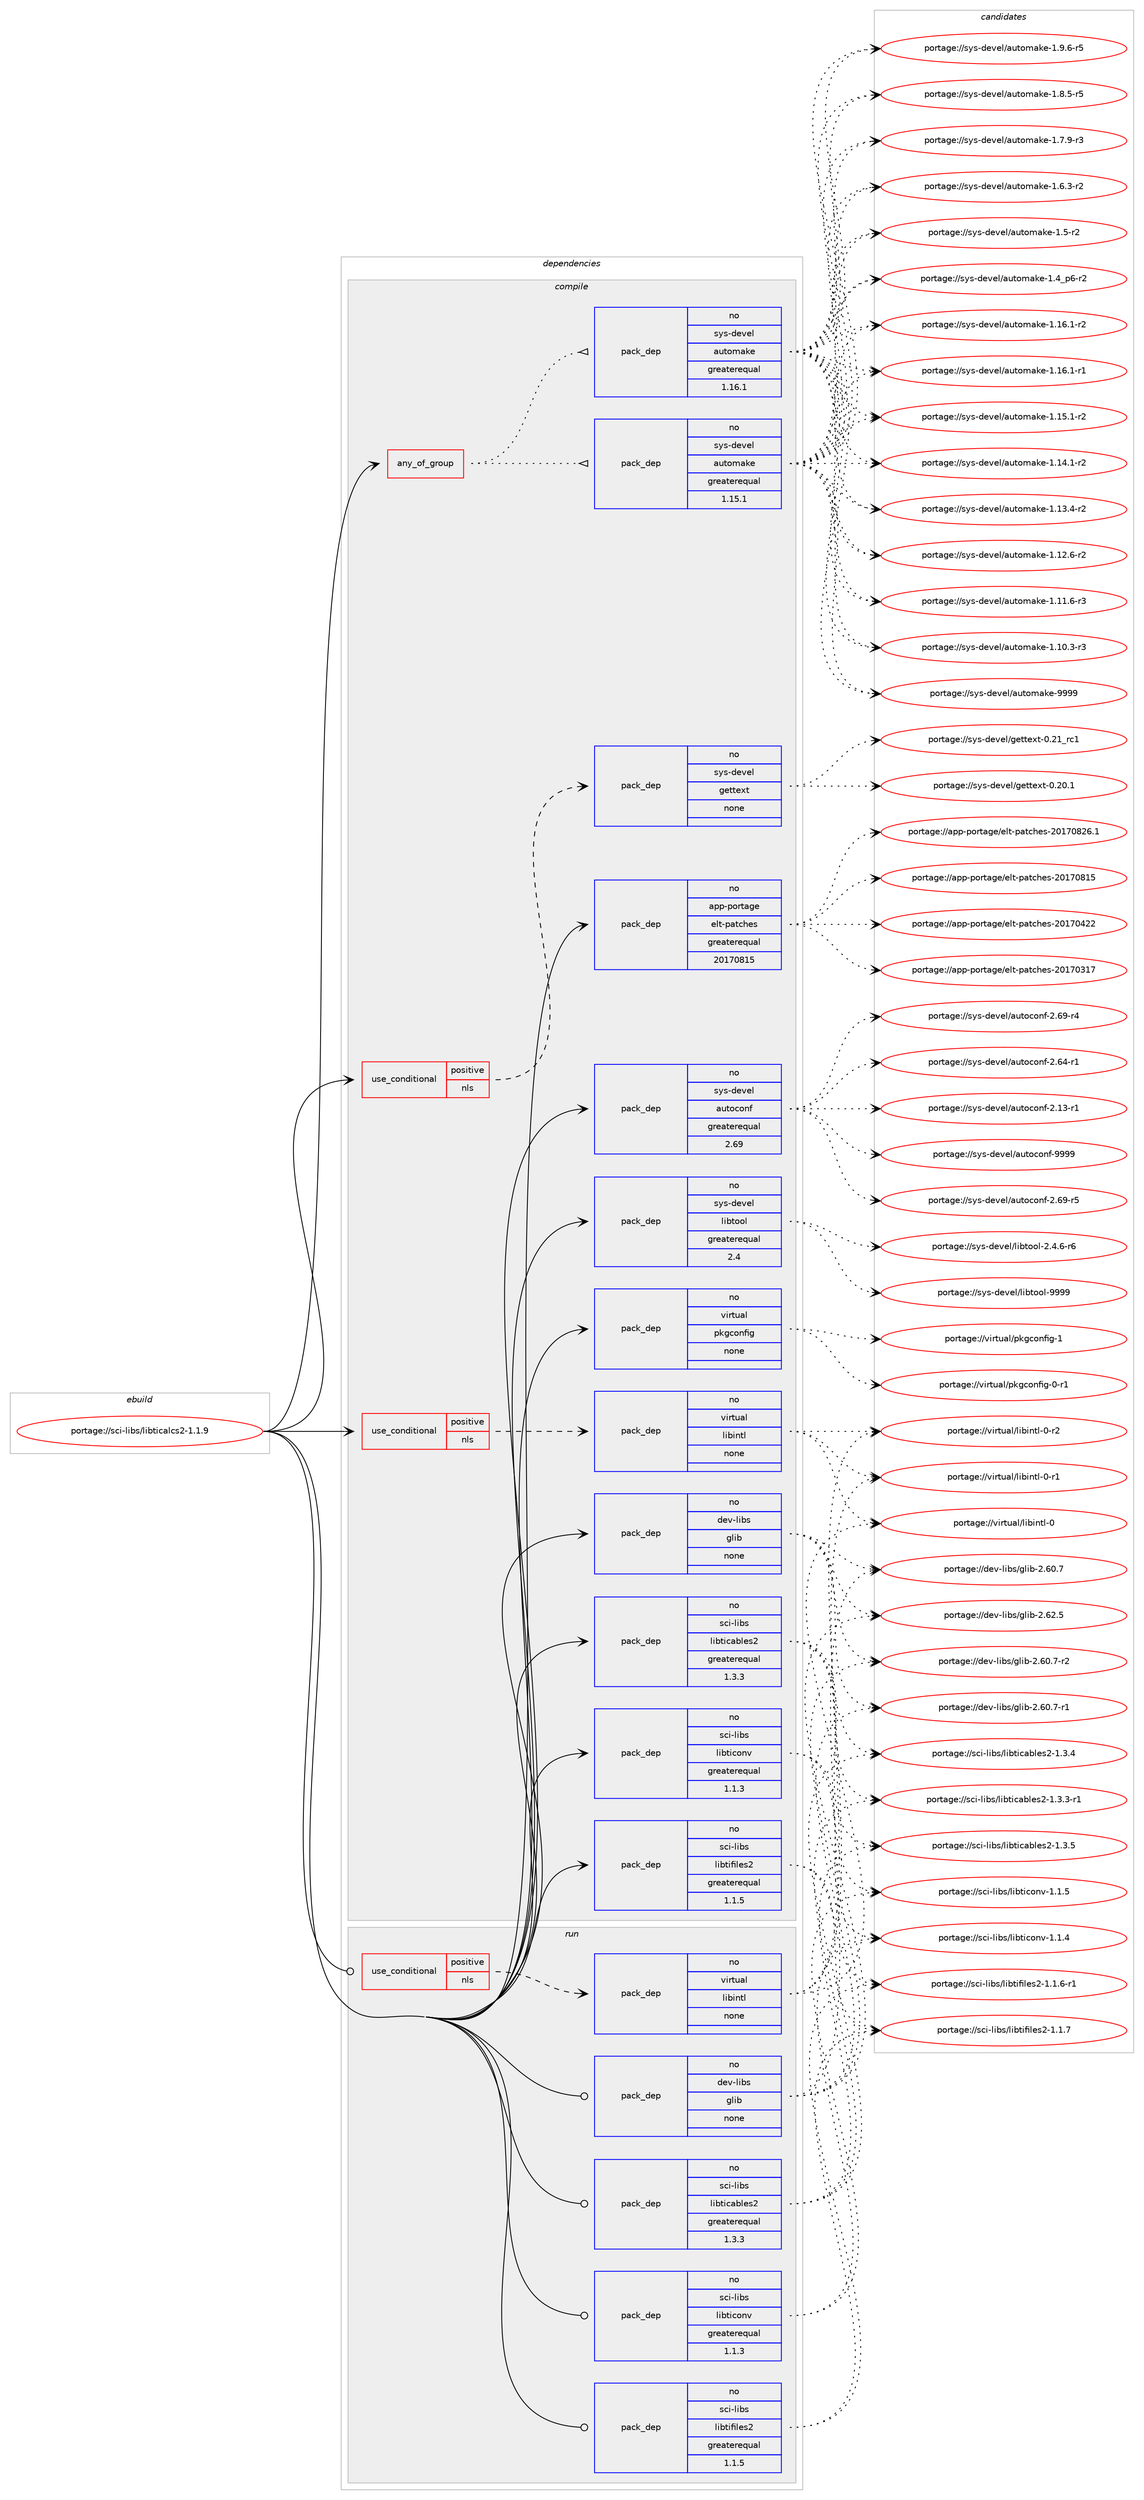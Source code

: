 digraph prolog {

# *************
# Graph options
# *************

newrank=true;
concentrate=true;
compound=true;
graph [rankdir=LR,fontname=Helvetica,fontsize=10,ranksep=1.5];#, ranksep=2.5, nodesep=0.2];
edge  [arrowhead=vee];
node  [fontname=Helvetica,fontsize=10];

# **********
# The ebuild
# **********

subgraph cluster_leftcol {
color=gray;
rank=same;
label=<<i>ebuild</i>>;
id [label="portage://sci-libs/libticalcs2-1.1.9", color=red, width=4, href="../sci-libs/libticalcs2-1.1.9.svg"];
}

# ****************
# The dependencies
# ****************

subgraph cluster_midcol {
color=gray;
label=<<i>dependencies</i>>;
subgraph cluster_compile {
fillcolor="#eeeeee";
style=filled;
label=<<i>compile</i>>;
subgraph any1094 {
dependency53297 [label=<<TABLE BORDER="0" CELLBORDER="1" CELLSPACING="0" CELLPADDING="4"><TR><TD CELLPADDING="10">any_of_group</TD></TR></TABLE>>, shape=none, color=red];subgraph pack40978 {
dependency53298 [label=<<TABLE BORDER="0" CELLBORDER="1" CELLSPACING="0" CELLPADDING="4" WIDTH="220"><TR><TD ROWSPAN="6" CELLPADDING="30">pack_dep</TD></TR><TR><TD WIDTH="110">no</TD></TR><TR><TD>sys-devel</TD></TR><TR><TD>automake</TD></TR><TR><TD>greaterequal</TD></TR><TR><TD>1.16.1</TD></TR></TABLE>>, shape=none, color=blue];
}
dependency53297:e -> dependency53298:w [weight=20,style="dotted",arrowhead="oinv"];
subgraph pack40979 {
dependency53299 [label=<<TABLE BORDER="0" CELLBORDER="1" CELLSPACING="0" CELLPADDING="4" WIDTH="220"><TR><TD ROWSPAN="6" CELLPADDING="30">pack_dep</TD></TR><TR><TD WIDTH="110">no</TD></TR><TR><TD>sys-devel</TD></TR><TR><TD>automake</TD></TR><TR><TD>greaterequal</TD></TR><TR><TD>1.15.1</TD></TR></TABLE>>, shape=none, color=blue];
}
dependency53297:e -> dependency53299:w [weight=20,style="dotted",arrowhead="oinv"];
}
id:e -> dependency53297:w [weight=20,style="solid",arrowhead="vee"];
subgraph cond11177 {
dependency53300 [label=<<TABLE BORDER="0" CELLBORDER="1" CELLSPACING="0" CELLPADDING="4"><TR><TD ROWSPAN="3" CELLPADDING="10">use_conditional</TD></TR><TR><TD>positive</TD></TR><TR><TD>nls</TD></TR></TABLE>>, shape=none, color=red];
subgraph pack40980 {
dependency53301 [label=<<TABLE BORDER="0" CELLBORDER="1" CELLSPACING="0" CELLPADDING="4" WIDTH="220"><TR><TD ROWSPAN="6" CELLPADDING="30">pack_dep</TD></TR><TR><TD WIDTH="110">no</TD></TR><TR><TD>sys-devel</TD></TR><TR><TD>gettext</TD></TR><TR><TD>none</TD></TR><TR><TD></TD></TR></TABLE>>, shape=none, color=blue];
}
dependency53300:e -> dependency53301:w [weight=20,style="dashed",arrowhead="vee"];
}
id:e -> dependency53300:w [weight=20,style="solid",arrowhead="vee"];
subgraph cond11178 {
dependency53302 [label=<<TABLE BORDER="0" CELLBORDER="1" CELLSPACING="0" CELLPADDING="4"><TR><TD ROWSPAN="3" CELLPADDING="10">use_conditional</TD></TR><TR><TD>positive</TD></TR><TR><TD>nls</TD></TR></TABLE>>, shape=none, color=red];
subgraph pack40981 {
dependency53303 [label=<<TABLE BORDER="0" CELLBORDER="1" CELLSPACING="0" CELLPADDING="4" WIDTH="220"><TR><TD ROWSPAN="6" CELLPADDING="30">pack_dep</TD></TR><TR><TD WIDTH="110">no</TD></TR><TR><TD>virtual</TD></TR><TR><TD>libintl</TD></TR><TR><TD>none</TD></TR><TR><TD></TD></TR></TABLE>>, shape=none, color=blue];
}
dependency53302:e -> dependency53303:w [weight=20,style="dashed",arrowhead="vee"];
}
id:e -> dependency53302:w [weight=20,style="solid",arrowhead="vee"];
subgraph pack40982 {
dependency53304 [label=<<TABLE BORDER="0" CELLBORDER="1" CELLSPACING="0" CELLPADDING="4" WIDTH="220"><TR><TD ROWSPAN="6" CELLPADDING="30">pack_dep</TD></TR><TR><TD WIDTH="110">no</TD></TR><TR><TD>app-portage</TD></TR><TR><TD>elt-patches</TD></TR><TR><TD>greaterequal</TD></TR><TR><TD>20170815</TD></TR></TABLE>>, shape=none, color=blue];
}
id:e -> dependency53304:w [weight=20,style="solid",arrowhead="vee"];
subgraph pack40983 {
dependency53305 [label=<<TABLE BORDER="0" CELLBORDER="1" CELLSPACING="0" CELLPADDING="4" WIDTH="220"><TR><TD ROWSPAN="6" CELLPADDING="30">pack_dep</TD></TR><TR><TD WIDTH="110">no</TD></TR><TR><TD>dev-libs</TD></TR><TR><TD>glib</TD></TR><TR><TD>none</TD></TR><TR><TD></TD></TR></TABLE>>, shape=none, color=blue];
}
id:e -> dependency53305:w [weight=20,style="solid",arrowhead="vee"];
subgraph pack40984 {
dependency53306 [label=<<TABLE BORDER="0" CELLBORDER="1" CELLSPACING="0" CELLPADDING="4" WIDTH="220"><TR><TD ROWSPAN="6" CELLPADDING="30">pack_dep</TD></TR><TR><TD WIDTH="110">no</TD></TR><TR><TD>sci-libs</TD></TR><TR><TD>libticables2</TD></TR><TR><TD>greaterequal</TD></TR><TR><TD>1.3.3</TD></TR></TABLE>>, shape=none, color=blue];
}
id:e -> dependency53306:w [weight=20,style="solid",arrowhead="vee"];
subgraph pack40985 {
dependency53307 [label=<<TABLE BORDER="0" CELLBORDER="1" CELLSPACING="0" CELLPADDING="4" WIDTH="220"><TR><TD ROWSPAN="6" CELLPADDING="30">pack_dep</TD></TR><TR><TD WIDTH="110">no</TD></TR><TR><TD>sci-libs</TD></TR><TR><TD>libticonv</TD></TR><TR><TD>greaterequal</TD></TR><TR><TD>1.1.3</TD></TR></TABLE>>, shape=none, color=blue];
}
id:e -> dependency53307:w [weight=20,style="solid",arrowhead="vee"];
subgraph pack40986 {
dependency53308 [label=<<TABLE BORDER="0" CELLBORDER="1" CELLSPACING="0" CELLPADDING="4" WIDTH="220"><TR><TD ROWSPAN="6" CELLPADDING="30">pack_dep</TD></TR><TR><TD WIDTH="110">no</TD></TR><TR><TD>sci-libs</TD></TR><TR><TD>libtifiles2</TD></TR><TR><TD>greaterequal</TD></TR><TR><TD>1.1.5</TD></TR></TABLE>>, shape=none, color=blue];
}
id:e -> dependency53308:w [weight=20,style="solid",arrowhead="vee"];
subgraph pack40987 {
dependency53309 [label=<<TABLE BORDER="0" CELLBORDER="1" CELLSPACING="0" CELLPADDING="4" WIDTH="220"><TR><TD ROWSPAN="6" CELLPADDING="30">pack_dep</TD></TR><TR><TD WIDTH="110">no</TD></TR><TR><TD>sys-devel</TD></TR><TR><TD>autoconf</TD></TR><TR><TD>greaterequal</TD></TR><TR><TD>2.69</TD></TR></TABLE>>, shape=none, color=blue];
}
id:e -> dependency53309:w [weight=20,style="solid",arrowhead="vee"];
subgraph pack40988 {
dependency53310 [label=<<TABLE BORDER="0" CELLBORDER="1" CELLSPACING="0" CELLPADDING="4" WIDTH="220"><TR><TD ROWSPAN="6" CELLPADDING="30">pack_dep</TD></TR><TR><TD WIDTH="110">no</TD></TR><TR><TD>sys-devel</TD></TR><TR><TD>libtool</TD></TR><TR><TD>greaterequal</TD></TR><TR><TD>2.4</TD></TR></TABLE>>, shape=none, color=blue];
}
id:e -> dependency53310:w [weight=20,style="solid",arrowhead="vee"];
subgraph pack40989 {
dependency53311 [label=<<TABLE BORDER="0" CELLBORDER="1" CELLSPACING="0" CELLPADDING="4" WIDTH="220"><TR><TD ROWSPAN="6" CELLPADDING="30">pack_dep</TD></TR><TR><TD WIDTH="110">no</TD></TR><TR><TD>virtual</TD></TR><TR><TD>pkgconfig</TD></TR><TR><TD>none</TD></TR><TR><TD></TD></TR></TABLE>>, shape=none, color=blue];
}
id:e -> dependency53311:w [weight=20,style="solid",arrowhead="vee"];
}
subgraph cluster_compileandrun {
fillcolor="#eeeeee";
style=filled;
label=<<i>compile and run</i>>;
}
subgraph cluster_run {
fillcolor="#eeeeee";
style=filled;
label=<<i>run</i>>;
subgraph cond11179 {
dependency53312 [label=<<TABLE BORDER="0" CELLBORDER="1" CELLSPACING="0" CELLPADDING="4"><TR><TD ROWSPAN="3" CELLPADDING="10">use_conditional</TD></TR><TR><TD>positive</TD></TR><TR><TD>nls</TD></TR></TABLE>>, shape=none, color=red];
subgraph pack40990 {
dependency53313 [label=<<TABLE BORDER="0" CELLBORDER="1" CELLSPACING="0" CELLPADDING="4" WIDTH="220"><TR><TD ROWSPAN="6" CELLPADDING="30">pack_dep</TD></TR><TR><TD WIDTH="110">no</TD></TR><TR><TD>virtual</TD></TR><TR><TD>libintl</TD></TR><TR><TD>none</TD></TR><TR><TD></TD></TR></TABLE>>, shape=none, color=blue];
}
dependency53312:e -> dependency53313:w [weight=20,style="dashed",arrowhead="vee"];
}
id:e -> dependency53312:w [weight=20,style="solid",arrowhead="odot"];
subgraph pack40991 {
dependency53314 [label=<<TABLE BORDER="0" CELLBORDER="1" CELLSPACING="0" CELLPADDING="4" WIDTH="220"><TR><TD ROWSPAN="6" CELLPADDING="30">pack_dep</TD></TR><TR><TD WIDTH="110">no</TD></TR><TR><TD>dev-libs</TD></TR><TR><TD>glib</TD></TR><TR><TD>none</TD></TR><TR><TD></TD></TR></TABLE>>, shape=none, color=blue];
}
id:e -> dependency53314:w [weight=20,style="solid",arrowhead="odot"];
subgraph pack40992 {
dependency53315 [label=<<TABLE BORDER="0" CELLBORDER="1" CELLSPACING="0" CELLPADDING="4" WIDTH="220"><TR><TD ROWSPAN="6" CELLPADDING="30">pack_dep</TD></TR><TR><TD WIDTH="110">no</TD></TR><TR><TD>sci-libs</TD></TR><TR><TD>libticables2</TD></TR><TR><TD>greaterequal</TD></TR><TR><TD>1.3.3</TD></TR></TABLE>>, shape=none, color=blue];
}
id:e -> dependency53315:w [weight=20,style="solid",arrowhead="odot"];
subgraph pack40993 {
dependency53316 [label=<<TABLE BORDER="0" CELLBORDER="1" CELLSPACING="0" CELLPADDING="4" WIDTH="220"><TR><TD ROWSPAN="6" CELLPADDING="30">pack_dep</TD></TR><TR><TD WIDTH="110">no</TD></TR><TR><TD>sci-libs</TD></TR><TR><TD>libticonv</TD></TR><TR><TD>greaterequal</TD></TR><TR><TD>1.1.3</TD></TR></TABLE>>, shape=none, color=blue];
}
id:e -> dependency53316:w [weight=20,style="solid",arrowhead="odot"];
subgraph pack40994 {
dependency53317 [label=<<TABLE BORDER="0" CELLBORDER="1" CELLSPACING="0" CELLPADDING="4" WIDTH="220"><TR><TD ROWSPAN="6" CELLPADDING="30">pack_dep</TD></TR><TR><TD WIDTH="110">no</TD></TR><TR><TD>sci-libs</TD></TR><TR><TD>libtifiles2</TD></TR><TR><TD>greaterequal</TD></TR><TR><TD>1.1.5</TD></TR></TABLE>>, shape=none, color=blue];
}
id:e -> dependency53317:w [weight=20,style="solid",arrowhead="odot"];
}
}

# **************
# The candidates
# **************

subgraph cluster_choices {
rank=same;
color=gray;
label=<<i>candidates</i>>;

subgraph choice40978 {
color=black;
nodesep=1;
choice115121115451001011181011084797117116111109971071014557575757 [label="portage://sys-devel/automake-9999", color=red, width=4,href="../sys-devel/automake-9999.svg"];
choice115121115451001011181011084797117116111109971071014549465746544511453 [label="portage://sys-devel/automake-1.9.6-r5", color=red, width=4,href="../sys-devel/automake-1.9.6-r5.svg"];
choice115121115451001011181011084797117116111109971071014549465646534511453 [label="portage://sys-devel/automake-1.8.5-r5", color=red, width=4,href="../sys-devel/automake-1.8.5-r5.svg"];
choice115121115451001011181011084797117116111109971071014549465546574511451 [label="portage://sys-devel/automake-1.7.9-r3", color=red, width=4,href="../sys-devel/automake-1.7.9-r3.svg"];
choice115121115451001011181011084797117116111109971071014549465446514511450 [label="portage://sys-devel/automake-1.6.3-r2", color=red, width=4,href="../sys-devel/automake-1.6.3-r2.svg"];
choice11512111545100101118101108479711711611110997107101454946534511450 [label="portage://sys-devel/automake-1.5-r2", color=red, width=4,href="../sys-devel/automake-1.5-r2.svg"];
choice115121115451001011181011084797117116111109971071014549465295112544511450 [label="portage://sys-devel/automake-1.4_p6-r2", color=red, width=4,href="../sys-devel/automake-1.4_p6-r2.svg"];
choice11512111545100101118101108479711711611110997107101454946495446494511450 [label="portage://sys-devel/automake-1.16.1-r2", color=red, width=4,href="../sys-devel/automake-1.16.1-r2.svg"];
choice11512111545100101118101108479711711611110997107101454946495446494511449 [label="portage://sys-devel/automake-1.16.1-r1", color=red, width=4,href="../sys-devel/automake-1.16.1-r1.svg"];
choice11512111545100101118101108479711711611110997107101454946495346494511450 [label="portage://sys-devel/automake-1.15.1-r2", color=red, width=4,href="../sys-devel/automake-1.15.1-r2.svg"];
choice11512111545100101118101108479711711611110997107101454946495246494511450 [label="portage://sys-devel/automake-1.14.1-r2", color=red, width=4,href="../sys-devel/automake-1.14.1-r2.svg"];
choice11512111545100101118101108479711711611110997107101454946495146524511450 [label="portage://sys-devel/automake-1.13.4-r2", color=red, width=4,href="../sys-devel/automake-1.13.4-r2.svg"];
choice11512111545100101118101108479711711611110997107101454946495046544511450 [label="portage://sys-devel/automake-1.12.6-r2", color=red, width=4,href="../sys-devel/automake-1.12.6-r2.svg"];
choice11512111545100101118101108479711711611110997107101454946494946544511451 [label="portage://sys-devel/automake-1.11.6-r3", color=red, width=4,href="../sys-devel/automake-1.11.6-r3.svg"];
choice11512111545100101118101108479711711611110997107101454946494846514511451 [label="portage://sys-devel/automake-1.10.3-r3", color=red, width=4,href="../sys-devel/automake-1.10.3-r3.svg"];
dependency53298:e -> choice115121115451001011181011084797117116111109971071014557575757:w [style=dotted,weight="100"];
dependency53298:e -> choice115121115451001011181011084797117116111109971071014549465746544511453:w [style=dotted,weight="100"];
dependency53298:e -> choice115121115451001011181011084797117116111109971071014549465646534511453:w [style=dotted,weight="100"];
dependency53298:e -> choice115121115451001011181011084797117116111109971071014549465546574511451:w [style=dotted,weight="100"];
dependency53298:e -> choice115121115451001011181011084797117116111109971071014549465446514511450:w [style=dotted,weight="100"];
dependency53298:e -> choice11512111545100101118101108479711711611110997107101454946534511450:w [style=dotted,weight="100"];
dependency53298:e -> choice115121115451001011181011084797117116111109971071014549465295112544511450:w [style=dotted,weight="100"];
dependency53298:e -> choice11512111545100101118101108479711711611110997107101454946495446494511450:w [style=dotted,weight="100"];
dependency53298:e -> choice11512111545100101118101108479711711611110997107101454946495446494511449:w [style=dotted,weight="100"];
dependency53298:e -> choice11512111545100101118101108479711711611110997107101454946495346494511450:w [style=dotted,weight="100"];
dependency53298:e -> choice11512111545100101118101108479711711611110997107101454946495246494511450:w [style=dotted,weight="100"];
dependency53298:e -> choice11512111545100101118101108479711711611110997107101454946495146524511450:w [style=dotted,weight="100"];
dependency53298:e -> choice11512111545100101118101108479711711611110997107101454946495046544511450:w [style=dotted,weight="100"];
dependency53298:e -> choice11512111545100101118101108479711711611110997107101454946494946544511451:w [style=dotted,weight="100"];
dependency53298:e -> choice11512111545100101118101108479711711611110997107101454946494846514511451:w [style=dotted,weight="100"];
}
subgraph choice40979 {
color=black;
nodesep=1;
choice115121115451001011181011084797117116111109971071014557575757 [label="portage://sys-devel/automake-9999", color=red, width=4,href="../sys-devel/automake-9999.svg"];
choice115121115451001011181011084797117116111109971071014549465746544511453 [label="portage://sys-devel/automake-1.9.6-r5", color=red, width=4,href="../sys-devel/automake-1.9.6-r5.svg"];
choice115121115451001011181011084797117116111109971071014549465646534511453 [label="portage://sys-devel/automake-1.8.5-r5", color=red, width=4,href="../sys-devel/automake-1.8.5-r5.svg"];
choice115121115451001011181011084797117116111109971071014549465546574511451 [label="portage://sys-devel/automake-1.7.9-r3", color=red, width=4,href="../sys-devel/automake-1.7.9-r3.svg"];
choice115121115451001011181011084797117116111109971071014549465446514511450 [label="portage://sys-devel/automake-1.6.3-r2", color=red, width=4,href="../sys-devel/automake-1.6.3-r2.svg"];
choice11512111545100101118101108479711711611110997107101454946534511450 [label="portage://sys-devel/automake-1.5-r2", color=red, width=4,href="../sys-devel/automake-1.5-r2.svg"];
choice115121115451001011181011084797117116111109971071014549465295112544511450 [label="portage://sys-devel/automake-1.4_p6-r2", color=red, width=4,href="../sys-devel/automake-1.4_p6-r2.svg"];
choice11512111545100101118101108479711711611110997107101454946495446494511450 [label="portage://sys-devel/automake-1.16.1-r2", color=red, width=4,href="../sys-devel/automake-1.16.1-r2.svg"];
choice11512111545100101118101108479711711611110997107101454946495446494511449 [label="portage://sys-devel/automake-1.16.1-r1", color=red, width=4,href="../sys-devel/automake-1.16.1-r1.svg"];
choice11512111545100101118101108479711711611110997107101454946495346494511450 [label="portage://sys-devel/automake-1.15.1-r2", color=red, width=4,href="../sys-devel/automake-1.15.1-r2.svg"];
choice11512111545100101118101108479711711611110997107101454946495246494511450 [label="portage://sys-devel/automake-1.14.1-r2", color=red, width=4,href="../sys-devel/automake-1.14.1-r2.svg"];
choice11512111545100101118101108479711711611110997107101454946495146524511450 [label="portage://sys-devel/automake-1.13.4-r2", color=red, width=4,href="../sys-devel/automake-1.13.4-r2.svg"];
choice11512111545100101118101108479711711611110997107101454946495046544511450 [label="portage://sys-devel/automake-1.12.6-r2", color=red, width=4,href="../sys-devel/automake-1.12.6-r2.svg"];
choice11512111545100101118101108479711711611110997107101454946494946544511451 [label="portage://sys-devel/automake-1.11.6-r3", color=red, width=4,href="../sys-devel/automake-1.11.6-r3.svg"];
choice11512111545100101118101108479711711611110997107101454946494846514511451 [label="portage://sys-devel/automake-1.10.3-r3", color=red, width=4,href="../sys-devel/automake-1.10.3-r3.svg"];
dependency53299:e -> choice115121115451001011181011084797117116111109971071014557575757:w [style=dotted,weight="100"];
dependency53299:e -> choice115121115451001011181011084797117116111109971071014549465746544511453:w [style=dotted,weight="100"];
dependency53299:e -> choice115121115451001011181011084797117116111109971071014549465646534511453:w [style=dotted,weight="100"];
dependency53299:e -> choice115121115451001011181011084797117116111109971071014549465546574511451:w [style=dotted,weight="100"];
dependency53299:e -> choice115121115451001011181011084797117116111109971071014549465446514511450:w [style=dotted,weight="100"];
dependency53299:e -> choice11512111545100101118101108479711711611110997107101454946534511450:w [style=dotted,weight="100"];
dependency53299:e -> choice115121115451001011181011084797117116111109971071014549465295112544511450:w [style=dotted,weight="100"];
dependency53299:e -> choice11512111545100101118101108479711711611110997107101454946495446494511450:w [style=dotted,weight="100"];
dependency53299:e -> choice11512111545100101118101108479711711611110997107101454946495446494511449:w [style=dotted,weight="100"];
dependency53299:e -> choice11512111545100101118101108479711711611110997107101454946495346494511450:w [style=dotted,weight="100"];
dependency53299:e -> choice11512111545100101118101108479711711611110997107101454946495246494511450:w [style=dotted,weight="100"];
dependency53299:e -> choice11512111545100101118101108479711711611110997107101454946495146524511450:w [style=dotted,weight="100"];
dependency53299:e -> choice11512111545100101118101108479711711611110997107101454946495046544511450:w [style=dotted,weight="100"];
dependency53299:e -> choice11512111545100101118101108479711711611110997107101454946494946544511451:w [style=dotted,weight="100"];
dependency53299:e -> choice11512111545100101118101108479711711611110997107101454946494846514511451:w [style=dotted,weight="100"];
}
subgraph choice40980 {
color=black;
nodesep=1;
choice11512111545100101118101108471031011161161011201164548465049951149949 [label="portage://sys-devel/gettext-0.21_rc1", color=red, width=4,href="../sys-devel/gettext-0.21_rc1.svg"];
choice115121115451001011181011084710310111611610112011645484650484649 [label="portage://sys-devel/gettext-0.20.1", color=red, width=4,href="../sys-devel/gettext-0.20.1.svg"];
dependency53301:e -> choice11512111545100101118101108471031011161161011201164548465049951149949:w [style=dotted,weight="100"];
dependency53301:e -> choice115121115451001011181011084710310111611610112011645484650484649:w [style=dotted,weight="100"];
}
subgraph choice40981 {
color=black;
nodesep=1;
choice11810511411611797108471081059810511011610845484511450 [label="portage://virtual/libintl-0-r2", color=red, width=4,href="../virtual/libintl-0-r2.svg"];
choice11810511411611797108471081059810511011610845484511449 [label="portage://virtual/libintl-0-r1", color=red, width=4,href="../virtual/libintl-0-r1.svg"];
choice1181051141161179710847108105981051101161084548 [label="portage://virtual/libintl-0", color=red, width=4,href="../virtual/libintl-0.svg"];
dependency53303:e -> choice11810511411611797108471081059810511011610845484511450:w [style=dotted,weight="100"];
dependency53303:e -> choice11810511411611797108471081059810511011610845484511449:w [style=dotted,weight="100"];
dependency53303:e -> choice1181051141161179710847108105981051101161084548:w [style=dotted,weight="100"];
}
subgraph choice40982 {
color=black;
nodesep=1;
choice971121124511211111411697103101471011081164511297116991041011154550484955485650544649 [label="portage://app-portage/elt-patches-20170826.1", color=red, width=4,href="../app-portage/elt-patches-20170826.1.svg"];
choice97112112451121111141169710310147101108116451129711699104101115455048495548564953 [label="portage://app-portage/elt-patches-20170815", color=red, width=4,href="../app-portage/elt-patches-20170815.svg"];
choice97112112451121111141169710310147101108116451129711699104101115455048495548525050 [label="portage://app-portage/elt-patches-20170422", color=red, width=4,href="../app-portage/elt-patches-20170422.svg"];
choice97112112451121111141169710310147101108116451129711699104101115455048495548514955 [label="portage://app-portage/elt-patches-20170317", color=red, width=4,href="../app-portage/elt-patches-20170317.svg"];
dependency53304:e -> choice971121124511211111411697103101471011081164511297116991041011154550484955485650544649:w [style=dotted,weight="100"];
dependency53304:e -> choice97112112451121111141169710310147101108116451129711699104101115455048495548564953:w [style=dotted,weight="100"];
dependency53304:e -> choice97112112451121111141169710310147101108116451129711699104101115455048495548525050:w [style=dotted,weight="100"];
dependency53304:e -> choice97112112451121111141169710310147101108116451129711699104101115455048495548514955:w [style=dotted,weight="100"];
}
subgraph choice40983 {
color=black;
nodesep=1;
choice1001011184510810598115471031081059845504654504653 [label="portage://dev-libs/glib-2.62.5", color=red, width=4,href="../dev-libs/glib-2.62.5.svg"];
choice10010111845108105981154710310810598455046544846554511450 [label="portage://dev-libs/glib-2.60.7-r2", color=red, width=4,href="../dev-libs/glib-2.60.7-r2.svg"];
choice10010111845108105981154710310810598455046544846554511449 [label="portage://dev-libs/glib-2.60.7-r1", color=red, width=4,href="../dev-libs/glib-2.60.7-r1.svg"];
choice1001011184510810598115471031081059845504654484655 [label="portage://dev-libs/glib-2.60.7", color=red, width=4,href="../dev-libs/glib-2.60.7.svg"];
dependency53305:e -> choice1001011184510810598115471031081059845504654504653:w [style=dotted,weight="100"];
dependency53305:e -> choice10010111845108105981154710310810598455046544846554511450:w [style=dotted,weight="100"];
dependency53305:e -> choice10010111845108105981154710310810598455046544846554511449:w [style=dotted,weight="100"];
dependency53305:e -> choice1001011184510810598115471031081059845504654484655:w [style=dotted,weight="100"];
}
subgraph choice40984 {
color=black;
nodesep=1;
choice115991054510810598115471081059811610599979810810111550454946514653 [label="portage://sci-libs/libticables2-1.3.5", color=red, width=4,href="../sci-libs/libticables2-1.3.5.svg"];
choice115991054510810598115471081059811610599979810810111550454946514652 [label="portage://sci-libs/libticables2-1.3.4", color=red, width=4,href="../sci-libs/libticables2-1.3.4.svg"];
choice1159910545108105981154710810598116105999798108101115504549465146514511449 [label="portage://sci-libs/libticables2-1.3.3-r1", color=red, width=4,href="../sci-libs/libticables2-1.3.3-r1.svg"];
dependency53306:e -> choice115991054510810598115471081059811610599979810810111550454946514653:w [style=dotted,weight="100"];
dependency53306:e -> choice115991054510810598115471081059811610599979810810111550454946514652:w [style=dotted,weight="100"];
dependency53306:e -> choice1159910545108105981154710810598116105999798108101115504549465146514511449:w [style=dotted,weight="100"];
}
subgraph choice40985 {
color=black;
nodesep=1;
choice115991054510810598115471081059811610599111110118454946494653 [label="portage://sci-libs/libticonv-1.1.5", color=red, width=4,href="../sci-libs/libticonv-1.1.5.svg"];
choice115991054510810598115471081059811610599111110118454946494652 [label="portage://sci-libs/libticonv-1.1.4", color=red, width=4,href="../sci-libs/libticonv-1.1.4.svg"];
dependency53307:e -> choice115991054510810598115471081059811610599111110118454946494653:w [style=dotted,weight="100"];
dependency53307:e -> choice115991054510810598115471081059811610599111110118454946494652:w [style=dotted,weight="100"];
}
subgraph choice40986 {
color=black;
nodesep=1;
choice115991054510810598115471081059811610510210510810111550454946494655 [label="portage://sci-libs/libtifiles2-1.1.7", color=red, width=4,href="../sci-libs/libtifiles2-1.1.7.svg"];
choice1159910545108105981154710810598116105102105108101115504549464946544511449 [label="portage://sci-libs/libtifiles2-1.1.6-r1", color=red, width=4,href="../sci-libs/libtifiles2-1.1.6-r1.svg"];
dependency53308:e -> choice115991054510810598115471081059811610510210510810111550454946494655:w [style=dotted,weight="100"];
dependency53308:e -> choice1159910545108105981154710810598116105102105108101115504549464946544511449:w [style=dotted,weight="100"];
}
subgraph choice40987 {
color=black;
nodesep=1;
choice115121115451001011181011084797117116111991111101024557575757 [label="portage://sys-devel/autoconf-9999", color=red, width=4,href="../sys-devel/autoconf-9999.svg"];
choice1151211154510010111810110847971171161119911111010245504654574511453 [label="portage://sys-devel/autoconf-2.69-r5", color=red, width=4,href="../sys-devel/autoconf-2.69-r5.svg"];
choice1151211154510010111810110847971171161119911111010245504654574511452 [label="portage://sys-devel/autoconf-2.69-r4", color=red, width=4,href="../sys-devel/autoconf-2.69-r4.svg"];
choice1151211154510010111810110847971171161119911111010245504654524511449 [label="portage://sys-devel/autoconf-2.64-r1", color=red, width=4,href="../sys-devel/autoconf-2.64-r1.svg"];
choice1151211154510010111810110847971171161119911111010245504649514511449 [label="portage://sys-devel/autoconf-2.13-r1", color=red, width=4,href="../sys-devel/autoconf-2.13-r1.svg"];
dependency53309:e -> choice115121115451001011181011084797117116111991111101024557575757:w [style=dotted,weight="100"];
dependency53309:e -> choice1151211154510010111810110847971171161119911111010245504654574511453:w [style=dotted,weight="100"];
dependency53309:e -> choice1151211154510010111810110847971171161119911111010245504654574511452:w [style=dotted,weight="100"];
dependency53309:e -> choice1151211154510010111810110847971171161119911111010245504654524511449:w [style=dotted,weight="100"];
dependency53309:e -> choice1151211154510010111810110847971171161119911111010245504649514511449:w [style=dotted,weight="100"];
}
subgraph choice40988 {
color=black;
nodesep=1;
choice1151211154510010111810110847108105981161111111084557575757 [label="portage://sys-devel/libtool-9999", color=red, width=4,href="../sys-devel/libtool-9999.svg"];
choice1151211154510010111810110847108105981161111111084550465246544511454 [label="portage://sys-devel/libtool-2.4.6-r6", color=red, width=4,href="../sys-devel/libtool-2.4.6-r6.svg"];
dependency53310:e -> choice1151211154510010111810110847108105981161111111084557575757:w [style=dotted,weight="100"];
dependency53310:e -> choice1151211154510010111810110847108105981161111111084550465246544511454:w [style=dotted,weight="100"];
}
subgraph choice40989 {
color=black;
nodesep=1;
choice1181051141161179710847112107103991111101021051034549 [label="portage://virtual/pkgconfig-1", color=red, width=4,href="../virtual/pkgconfig-1.svg"];
choice11810511411611797108471121071039911111010210510345484511449 [label="portage://virtual/pkgconfig-0-r1", color=red, width=4,href="../virtual/pkgconfig-0-r1.svg"];
dependency53311:e -> choice1181051141161179710847112107103991111101021051034549:w [style=dotted,weight="100"];
dependency53311:e -> choice11810511411611797108471121071039911111010210510345484511449:w [style=dotted,weight="100"];
}
subgraph choice40990 {
color=black;
nodesep=1;
choice11810511411611797108471081059810511011610845484511450 [label="portage://virtual/libintl-0-r2", color=red, width=4,href="../virtual/libintl-0-r2.svg"];
choice11810511411611797108471081059810511011610845484511449 [label="portage://virtual/libintl-0-r1", color=red, width=4,href="../virtual/libintl-0-r1.svg"];
choice1181051141161179710847108105981051101161084548 [label="portage://virtual/libintl-0", color=red, width=4,href="../virtual/libintl-0.svg"];
dependency53313:e -> choice11810511411611797108471081059810511011610845484511450:w [style=dotted,weight="100"];
dependency53313:e -> choice11810511411611797108471081059810511011610845484511449:w [style=dotted,weight="100"];
dependency53313:e -> choice1181051141161179710847108105981051101161084548:w [style=dotted,weight="100"];
}
subgraph choice40991 {
color=black;
nodesep=1;
choice1001011184510810598115471031081059845504654504653 [label="portage://dev-libs/glib-2.62.5", color=red, width=4,href="../dev-libs/glib-2.62.5.svg"];
choice10010111845108105981154710310810598455046544846554511450 [label="portage://dev-libs/glib-2.60.7-r2", color=red, width=4,href="../dev-libs/glib-2.60.7-r2.svg"];
choice10010111845108105981154710310810598455046544846554511449 [label="portage://dev-libs/glib-2.60.7-r1", color=red, width=4,href="../dev-libs/glib-2.60.7-r1.svg"];
choice1001011184510810598115471031081059845504654484655 [label="portage://dev-libs/glib-2.60.7", color=red, width=4,href="../dev-libs/glib-2.60.7.svg"];
dependency53314:e -> choice1001011184510810598115471031081059845504654504653:w [style=dotted,weight="100"];
dependency53314:e -> choice10010111845108105981154710310810598455046544846554511450:w [style=dotted,weight="100"];
dependency53314:e -> choice10010111845108105981154710310810598455046544846554511449:w [style=dotted,weight="100"];
dependency53314:e -> choice1001011184510810598115471031081059845504654484655:w [style=dotted,weight="100"];
}
subgraph choice40992 {
color=black;
nodesep=1;
choice115991054510810598115471081059811610599979810810111550454946514653 [label="portage://sci-libs/libticables2-1.3.5", color=red, width=4,href="../sci-libs/libticables2-1.3.5.svg"];
choice115991054510810598115471081059811610599979810810111550454946514652 [label="portage://sci-libs/libticables2-1.3.4", color=red, width=4,href="../sci-libs/libticables2-1.3.4.svg"];
choice1159910545108105981154710810598116105999798108101115504549465146514511449 [label="portage://sci-libs/libticables2-1.3.3-r1", color=red, width=4,href="../sci-libs/libticables2-1.3.3-r1.svg"];
dependency53315:e -> choice115991054510810598115471081059811610599979810810111550454946514653:w [style=dotted,weight="100"];
dependency53315:e -> choice115991054510810598115471081059811610599979810810111550454946514652:w [style=dotted,weight="100"];
dependency53315:e -> choice1159910545108105981154710810598116105999798108101115504549465146514511449:w [style=dotted,weight="100"];
}
subgraph choice40993 {
color=black;
nodesep=1;
choice115991054510810598115471081059811610599111110118454946494653 [label="portage://sci-libs/libticonv-1.1.5", color=red, width=4,href="../sci-libs/libticonv-1.1.5.svg"];
choice115991054510810598115471081059811610599111110118454946494652 [label="portage://sci-libs/libticonv-1.1.4", color=red, width=4,href="../sci-libs/libticonv-1.1.4.svg"];
dependency53316:e -> choice115991054510810598115471081059811610599111110118454946494653:w [style=dotted,weight="100"];
dependency53316:e -> choice115991054510810598115471081059811610599111110118454946494652:w [style=dotted,weight="100"];
}
subgraph choice40994 {
color=black;
nodesep=1;
choice115991054510810598115471081059811610510210510810111550454946494655 [label="portage://sci-libs/libtifiles2-1.1.7", color=red, width=4,href="../sci-libs/libtifiles2-1.1.7.svg"];
choice1159910545108105981154710810598116105102105108101115504549464946544511449 [label="portage://sci-libs/libtifiles2-1.1.6-r1", color=red, width=4,href="../sci-libs/libtifiles2-1.1.6-r1.svg"];
dependency53317:e -> choice115991054510810598115471081059811610510210510810111550454946494655:w [style=dotted,weight="100"];
dependency53317:e -> choice1159910545108105981154710810598116105102105108101115504549464946544511449:w [style=dotted,weight="100"];
}
}

}
